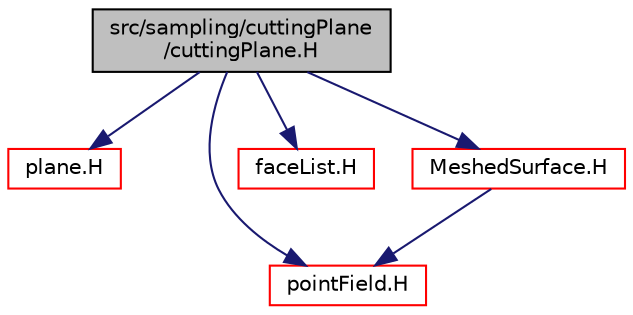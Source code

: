 digraph "src/sampling/cuttingPlane/cuttingPlane.H"
{
  bgcolor="transparent";
  edge [fontname="Helvetica",fontsize="10",labelfontname="Helvetica",labelfontsize="10"];
  node [fontname="Helvetica",fontsize="10",shape=record];
  Node0 [label="src/sampling/cuttingPlane\l/cuttingPlane.H",height=0.2,width=0.4,color="black", fillcolor="grey75", style="filled", fontcolor="black"];
  Node0 -> Node1 [color="midnightblue",fontsize="10",style="solid",fontname="Helvetica"];
  Node1 [label="plane.H",height=0.2,width=0.4,color="red",URL="$a12824.html"];
  Node0 -> Node118 [color="midnightblue",fontsize="10",style="solid",fontname="Helvetica"];
  Node118 [label="pointField.H",height=0.2,width=0.4,color="red",URL="$a12830.html"];
  Node0 -> Node157 [color="midnightblue",fontsize="10",style="solid",fontname="Helvetica"];
  Node157 [label="faceList.H",height=0.2,width=0.4,color="red",URL="$a12101.html"];
  Node0 -> Node170 [color="midnightblue",fontsize="10",style="solid",fontname="Helvetica"];
  Node170 [label="MeshedSurface.H",height=0.2,width=0.4,color="red",URL="$a15362.html"];
  Node170 -> Node118 [color="midnightblue",fontsize="10",style="solid",fontname="Helvetica"];
}
